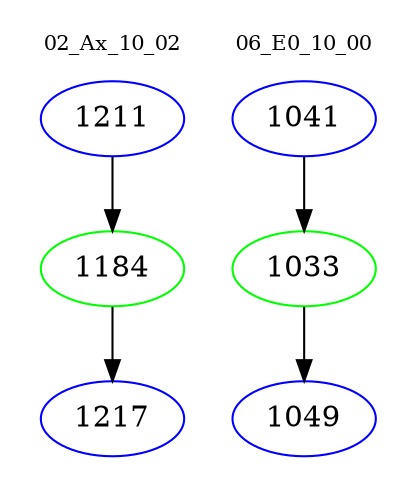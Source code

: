 digraph{
subgraph cluster_0 {
color = white
label = "02_Ax_10_02";
fontsize=10;
T0_1211 [label="1211", color="blue"]
T0_1211 -> T0_1184 [color="black"]
T0_1184 [label="1184", color="green"]
T0_1184 -> T0_1217 [color="black"]
T0_1217 [label="1217", color="blue"]
}
subgraph cluster_1 {
color = white
label = "06_E0_10_00";
fontsize=10;
T1_1041 [label="1041", color="blue"]
T1_1041 -> T1_1033 [color="black"]
T1_1033 [label="1033", color="green"]
T1_1033 -> T1_1049 [color="black"]
T1_1049 [label="1049", color="blue"]
}
}
